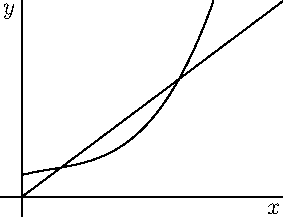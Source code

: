 size(5cm);
import graph;
xaxis("$x$");
yaxis("$y$");
real f1(real x) {return (x^3-x^2+x+1)/4;}
real f2(real x) {return 3/4*x;}
draw(graph(f1,0,2.2));
draw(graph(f2,0,3));
